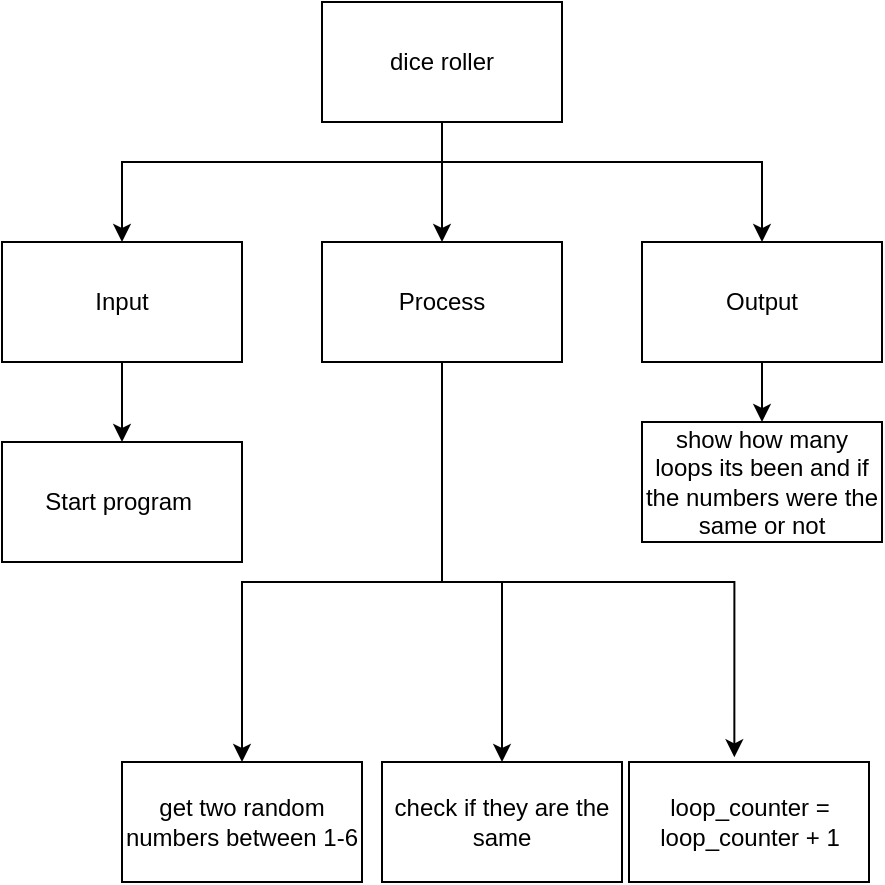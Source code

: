 <mxfile>
    <diagram id="q4dh0fgoQ25lnvdkgGAs" name="Page-1">
        <mxGraphModel dx="594" dy="235" grid="1" gridSize="10" guides="1" tooltips="1" connect="1" arrows="1" fold="1" page="1" pageScale="1" pageWidth="827" pageHeight="1169" math="0" shadow="0">
            <root>
                <mxCell id="0"/>
                <mxCell id="1" parent="0"/>
                <mxCell id="6" style="edgeStyle=none;html=1;entryX=0.5;entryY=0;entryDx=0;entryDy=0;rounded=0;" parent="1" source="2" target="3" edge="1">
                    <mxGeometry relative="1" as="geometry"/>
                </mxCell>
                <mxCell id="7" style="edgeStyle=orthogonalEdgeStyle;rounded=0;html=1;entryX=0.5;entryY=0;entryDx=0;entryDy=0;" parent="1" source="2" target="5" edge="1">
                    <mxGeometry relative="1" as="geometry">
                        <Array as="points">
                            <mxPoint x="260" y="200"/>
                            <mxPoint x="100" y="200"/>
                        </Array>
                    </mxGeometry>
                </mxCell>
                <mxCell id="8" style="edgeStyle=orthogonalEdgeStyle;rounded=0;html=1;" parent="1" source="2" target="4" edge="1">
                    <mxGeometry relative="1" as="geometry">
                        <Array as="points">
                            <mxPoint x="260" y="200"/>
                            <mxPoint x="420" y="200"/>
                        </Array>
                    </mxGeometry>
                </mxCell>
                <mxCell id="2" value="dice roller" style="rounded=0;whiteSpace=wrap;html=1;" parent="1" vertex="1">
                    <mxGeometry x="200" y="120" width="120" height="60" as="geometry"/>
                </mxCell>
                <mxCell id="33" style="edgeStyle=orthogonalEdgeStyle;rounded=0;html=1;entryX=0.5;entryY=0;entryDx=0;entryDy=0;" parent="1" source="3" target="21" edge="1">
                    <mxGeometry relative="1" as="geometry">
                        <Array as="points">
                            <mxPoint x="260" y="410"/>
                            <mxPoint x="160" y="410"/>
                        </Array>
                    </mxGeometry>
                </mxCell>
                <mxCell id="35" style="edgeStyle=orthogonalEdgeStyle;rounded=0;html=1;entryX=0.439;entryY=-0.039;entryDx=0;entryDy=0;entryPerimeter=0;" parent="1" source="3" target="34" edge="1">
                    <mxGeometry relative="1" as="geometry">
                        <Array as="points">
                            <mxPoint x="260" y="410"/>
                            <mxPoint x="406" y="410"/>
                        </Array>
                    </mxGeometry>
                </mxCell>
                <mxCell id="37" style="edgeStyle=orthogonalEdgeStyle;rounded=0;html=1;entryX=0.5;entryY=0;entryDx=0;entryDy=0;" parent="1" source="3" target="36" edge="1">
                    <mxGeometry relative="1" as="geometry">
                        <Array as="points">
                            <mxPoint x="260" y="410"/>
                            <mxPoint x="290" y="410"/>
                        </Array>
                    </mxGeometry>
                </mxCell>
                <mxCell id="3" value="Process" style="rounded=0;whiteSpace=wrap;html=1;" parent="1" vertex="1">
                    <mxGeometry x="200" y="240" width="120" height="60" as="geometry"/>
                </mxCell>
                <mxCell id="19" style="edgeStyle=orthogonalEdgeStyle;rounded=0;html=1;" parent="1" source="4" target="18" edge="1">
                    <mxGeometry relative="1" as="geometry"/>
                </mxCell>
                <mxCell id="4" value="Output" style="rounded=0;whiteSpace=wrap;html=1;" parent="1" vertex="1">
                    <mxGeometry x="360" y="240" width="120" height="60" as="geometry"/>
                </mxCell>
                <mxCell id="28" style="edgeStyle=orthogonalEdgeStyle;html=1;entryX=0.5;entryY=0;entryDx=0;entryDy=0;strokeColor=none;" parent="1" source="5" target="27" edge="1">
                    <mxGeometry relative="1" as="geometry"/>
                </mxCell>
                <mxCell id="29" style="edgeStyle=orthogonalEdgeStyle;html=1;entryX=0.5;entryY=0;entryDx=0;entryDy=0;strokeColor=none;rounded=0;" parent="1" source="5" target="27" edge="1">
                    <mxGeometry relative="1" as="geometry"/>
                </mxCell>
                <mxCell id="32" style="edgeStyle=orthogonalEdgeStyle;rounded=0;html=1;entryX=0.5;entryY=0;entryDx=0;entryDy=0;" parent="1" source="5" target="27" edge="1">
                    <mxGeometry relative="1" as="geometry"/>
                </mxCell>
                <mxCell id="5" value="Input" style="rounded=0;whiteSpace=wrap;html=1;" parent="1" vertex="1">
                    <mxGeometry x="40" y="240" width="120" height="60" as="geometry"/>
                </mxCell>
                <mxCell id="18" value="show how many loops its been and if the numbers were the same or not" style="rounded=0;whiteSpace=wrap;html=1;" parent="1" vertex="1">
                    <mxGeometry x="360" y="330" width="120" height="60" as="geometry"/>
                </mxCell>
                <mxCell id="21" value="get two random numbers between 1-6" style="rounded=0;whiteSpace=wrap;html=1;" parent="1" vertex="1">
                    <mxGeometry x="100" y="500" width="120" height="60" as="geometry"/>
                </mxCell>
                <mxCell id="27" value="Start program&amp;nbsp;" style="rounded=0;whiteSpace=wrap;html=1;" parent="1" vertex="1">
                    <mxGeometry x="40" y="340" width="120" height="60" as="geometry"/>
                </mxCell>
                <mxCell id="34" value="loop_counter = loop_counter + 1" style="rounded=0;whiteSpace=wrap;html=1;" parent="1" vertex="1">
                    <mxGeometry x="353.5" y="500" width="120" height="60" as="geometry"/>
                </mxCell>
                <mxCell id="36" value="check if they are the same" style="rounded=0;whiteSpace=wrap;html=1;" parent="1" vertex="1">
                    <mxGeometry x="230" y="500" width="120" height="60" as="geometry"/>
                </mxCell>
            </root>
        </mxGraphModel>
    </diagram>
</mxfile>